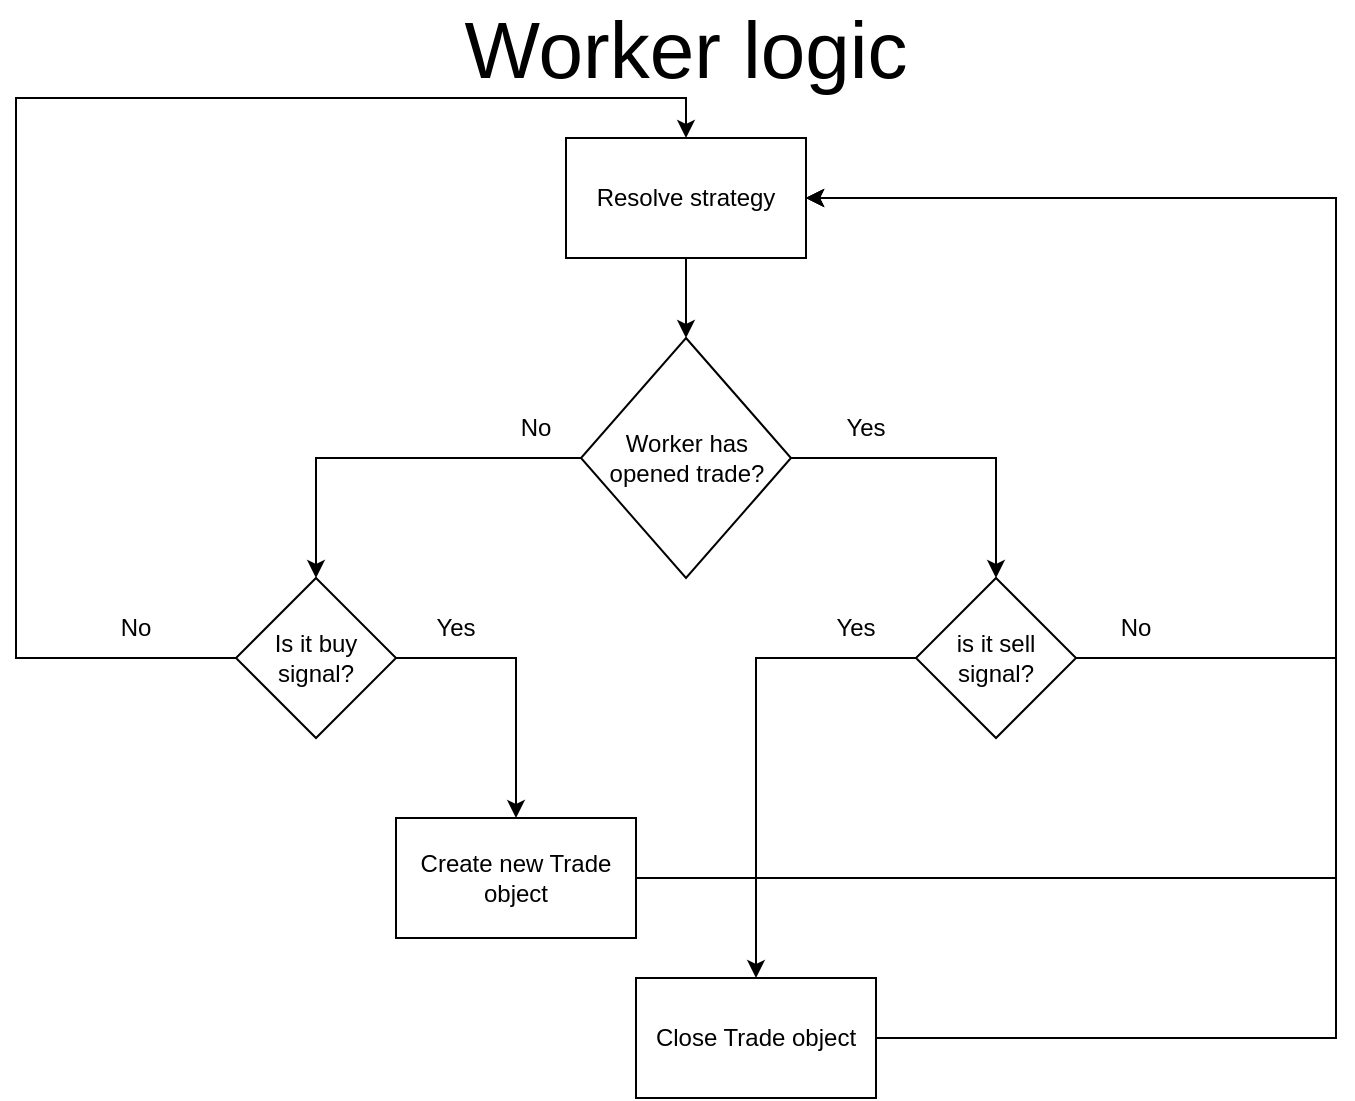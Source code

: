 <mxfile version="16.2.6" type="device"><diagram id="Kq7I2wRBmVqWfytOsDG5" name="Page-1"><mxGraphModel dx="782" dy="735" grid="1" gridSize="10" guides="1" tooltips="1" connect="1" arrows="1" fold="1" page="1" pageScale="1" pageWidth="850" pageHeight="1100" math="0" shadow="0"><root><mxCell id="0"/><mxCell id="1" parent="0"/><mxCell id="g0P84Oh64kRAaSemSguz-3" style="edgeStyle=orthogonalEdgeStyle;rounded=0;orthogonalLoop=1;jettySize=auto;html=1;" edge="1" parent="1" source="g0P84Oh64kRAaSemSguz-1" target="g0P84Oh64kRAaSemSguz-2"><mxGeometry relative="1" as="geometry"/></mxCell><mxCell id="g0P84Oh64kRAaSemSguz-1" value="Resolve strategy" style="rounded=0;whiteSpace=wrap;html=1;" vertex="1" parent="1"><mxGeometry x="305" y="210" width="120" height="60" as="geometry"/></mxCell><mxCell id="g0P84Oh64kRAaSemSguz-6" style="edgeStyle=orthogonalEdgeStyle;rounded=0;orthogonalLoop=1;jettySize=auto;html=1;entryX=0.5;entryY=0;entryDx=0;entryDy=0;" edge="1" parent="1" source="g0P84Oh64kRAaSemSguz-2" target="g0P84Oh64kRAaSemSguz-5"><mxGeometry relative="1" as="geometry"/></mxCell><mxCell id="g0P84Oh64kRAaSemSguz-12" style="edgeStyle=orthogonalEdgeStyle;rounded=0;orthogonalLoop=1;jettySize=auto;html=1;entryX=0.5;entryY=0;entryDx=0;entryDy=0;" edge="1" parent="1" source="g0P84Oh64kRAaSemSguz-2" target="g0P84Oh64kRAaSemSguz-10"><mxGeometry relative="1" as="geometry"/></mxCell><mxCell id="g0P84Oh64kRAaSemSguz-2" value="Worker has opened trade?" style="rhombus;whiteSpace=wrap;html=1;" vertex="1" parent="1"><mxGeometry x="312.5" y="310" width="105" height="120" as="geometry"/></mxCell><mxCell id="g0P84Oh64kRAaSemSguz-9" style="edgeStyle=orthogonalEdgeStyle;rounded=0;orthogonalLoop=1;jettySize=auto;html=1;entryX=0.5;entryY=0;entryDx=0;entryDy=0;" edge="1" parent="1" source="g0P84Oh64kRAaSemSguz-5" target="g0P84Oh64kRAaSemSguz-1"><mxGeometry relative="1" as="geometry"><Array as="points"><mxPoint x="30" y="470"/><mxPoint x="30" y="190"/><mxPoint x="365" y="190"/></Array></mxGeometry></mxCell><mxCell id="g0P84Oh64kRAaSemSguz-15" style="edgeStyle=orthogonalEdgeStyle;rounded=0;orthogonalLoop=1;jettySize=auto;html=1;" edge="1" parent="1" source="g0P84Oh64kRAaSemSguz-5" target="g0P84Oh64kRAaSemSguz-14"><mxGeometry relative="1" as="geometry"><Array as="points"><mxPoint x="280" y="470"/></Array></mxGeometry></mxCell><mxCell id="g0P84Oh64kRAaSemSguz-5" value="Is it buy signal?" style="rhombus;whiteSpace=wrap;html=1;" vertex="1" parent="1"><mxGeometry x="140" y="430" width="80" height="80" as="geometry"/></mxCell><mxCell id="g0P84Oh64kRAaSemSguz-7" value="No" style="text;html=1;strokeColor=none;fillColor=none;align=center;verticalAlign=middle;whiteSpace=wrap;rounded=0;" vertex="1" parent="1"><mxGeometry x="260" y="340" width="60" height="30" as="geometry"/></mxCell><mxCell id="g0P84Oh64kRAaSemSguz-8" value="No" style="text;html=1;strokeColor=none;fillColor=none;align=center;verticalAlign=middle;whiteSpace=wrap;rounded=0;" vertex="1" parent="1"><mxGeometry x="60" y="440" width="60" height="30" as="geometry"/></mxCell><mxCell id="g0P84Oh64kRAaSemSguz-20" style="edgeStyle=orthogonalEdgeStyle;rounded=0;orthogonalLoop=1;jettySize=auto;html=1;entryX=1;entryY=0.5;entryDx=0;entryDy=0;" edge="1" parent="1" source="g0P84Oh64kRAaSemSguz-10" target="g0P84Oh64kRAaSemSguz-1"><mxGeometry relative="1" as="geometry"><Array as="points"><mxPoint x="690" y="470"/><mxPoint x="690" y="240"/></Array></mxGeometry></mxCell><mxCell id="g0P84Oh64kRAaSemSguz-23" style="edgeStyle=orthogonalEdgeStyle;rounded=0;orthogonalLoop=1;jettySize=auto;html=1;entryX=0.5;entryY=0;entryDx=0;entryDy=0;" edge="1" parent="1" source="g0P84Oh64kRAaSemSguz-10" target="g0P84Oh64kRAaSemSguz-22"><mxGeometry relative="1" as="geometry"/></mxCell><mxCell id="g0P84Oh64kRAaSemSguz-10" value="is it sell signal?" style="rhombus;whiteSpace=wrap;html=1;" vertex="1" parent="1"><mxGeometry x="480" y="430" width="80" height="80" as="geometry"/></mxCell><mxCell id="g0P84Oh64kRAaSemSguz-13" value="Yes" style="text;html=1;strokeColor=none;fillColor=none;align=center;verticalAlign=middle;whiteSpace=wrap;rounded=0;" vertex="1" parent="1"><mxGeometry x="425" y="340" width="60" height="30" as="geometry"/></mxCell><mxCell id="g0P84Oh64kRAaSemSguz-17" style="edgeStyle=orthogonalEdgeStyle;rounded=0;orthogonalLoop=1;jettySize=auto;html=1;entryX=1;entryY=0.5;entryDx=0;entryDy=0;" edge="1" parent="1" source="g0P84Oh64kRAaSemSguz-14" target="g0P84Oh64kRAaSemSguz-1"><mxGeometry relative="1" as="geometry"><Array as="points"><mxPoint x="690" y="580"/><mxPoint x="690" y="240"/></Array></mxGeometry></mxCell><mxCell id="g0P84Oh64kRAaSemSguz-14" value="Create new Trade object" style="rounded=0;whiteSpace=wrap;html=1;" vertex="1" parent="1"><mxGeometry x="220" y="550" width="120" height="60" as="geometry"/></mxCell><mxCell id="g0P84Oh64kRAaSemSguz-18" value="Yes" style="text;html=1;strokeColor=none;fillColor=none;align=center;verticalAlign=middle;whiteSpace=wrap;rounded=0;" vertex="1" parent="1"><mxGeometry x="220" y="440" width="60" height="30" as="geometry"/></mxCell><mxCell id="g0P84Oh64kRAaSemSguz-19" value="No" style="text;html=1;strokeColor=none;fillColor=none;align=center;verticalAlign=middle;whiteSpace=wrap;rounded=0;" vertex="1" parent="1"><mxGeometry x="560" y="440" width="60" height="30" as="geometry"/></mxCell><mxCell id="g0P84Oh64kRAaSemSguz-21" value="Yes" style="text;html=1;strokeColor=none;fillColor=none;align=center;verticalAlign=middle;whiteSpace=wrap;rounded=0;" vertex="1" parent="1"><mxGeometry x="420" y="440" width="60" height="30" as="geometry"/></mxCell><mxCell id="g0P84Oh64kRAaSemSguz-24" style="edgeStyle=orthogonalEdgeStyle;rounded=0;orthogonalLoop=1;jettySize=auto;html=1;entryX=1;entryY=0.5;entryDx=0;entryDy=0;" edge="1" parent="1" source="g0P84Oh64kRAaSemSguz-22" target="g0P84Oh64kRAaSemSguz-1"><mxGeometry relative="1" as="geometry"><Array as="points"><mxPoint x="690" y="660"/><mxPoint x="690" y="240"/></Array></mxGeometry></mxCell><mxCell id="g0P84Oh64kRAaSemSguz-22" value="Close Trade object" style="rounded=0;whiteSpace=wrap;html=1;" vertex="1" parent="1"><mxGeometry x="340" y="630" width="120" height="60" as="geometry"/></mxCell><mxCell id="g0P84Oh64kRAaSemSguz-27" value="Worker logic" style="text;html=1;strokeColor=none;fillColor=none;align=center;verticalAlign=middle;whiteSpace=wrap;rounded=0;fontSize=40;" vertex="1" parent="1"><mxGeometry x="235" y="150" width="260" height="30" as="geometry"/></mxCell></root></mxGraphModel></diagram></mxfile>